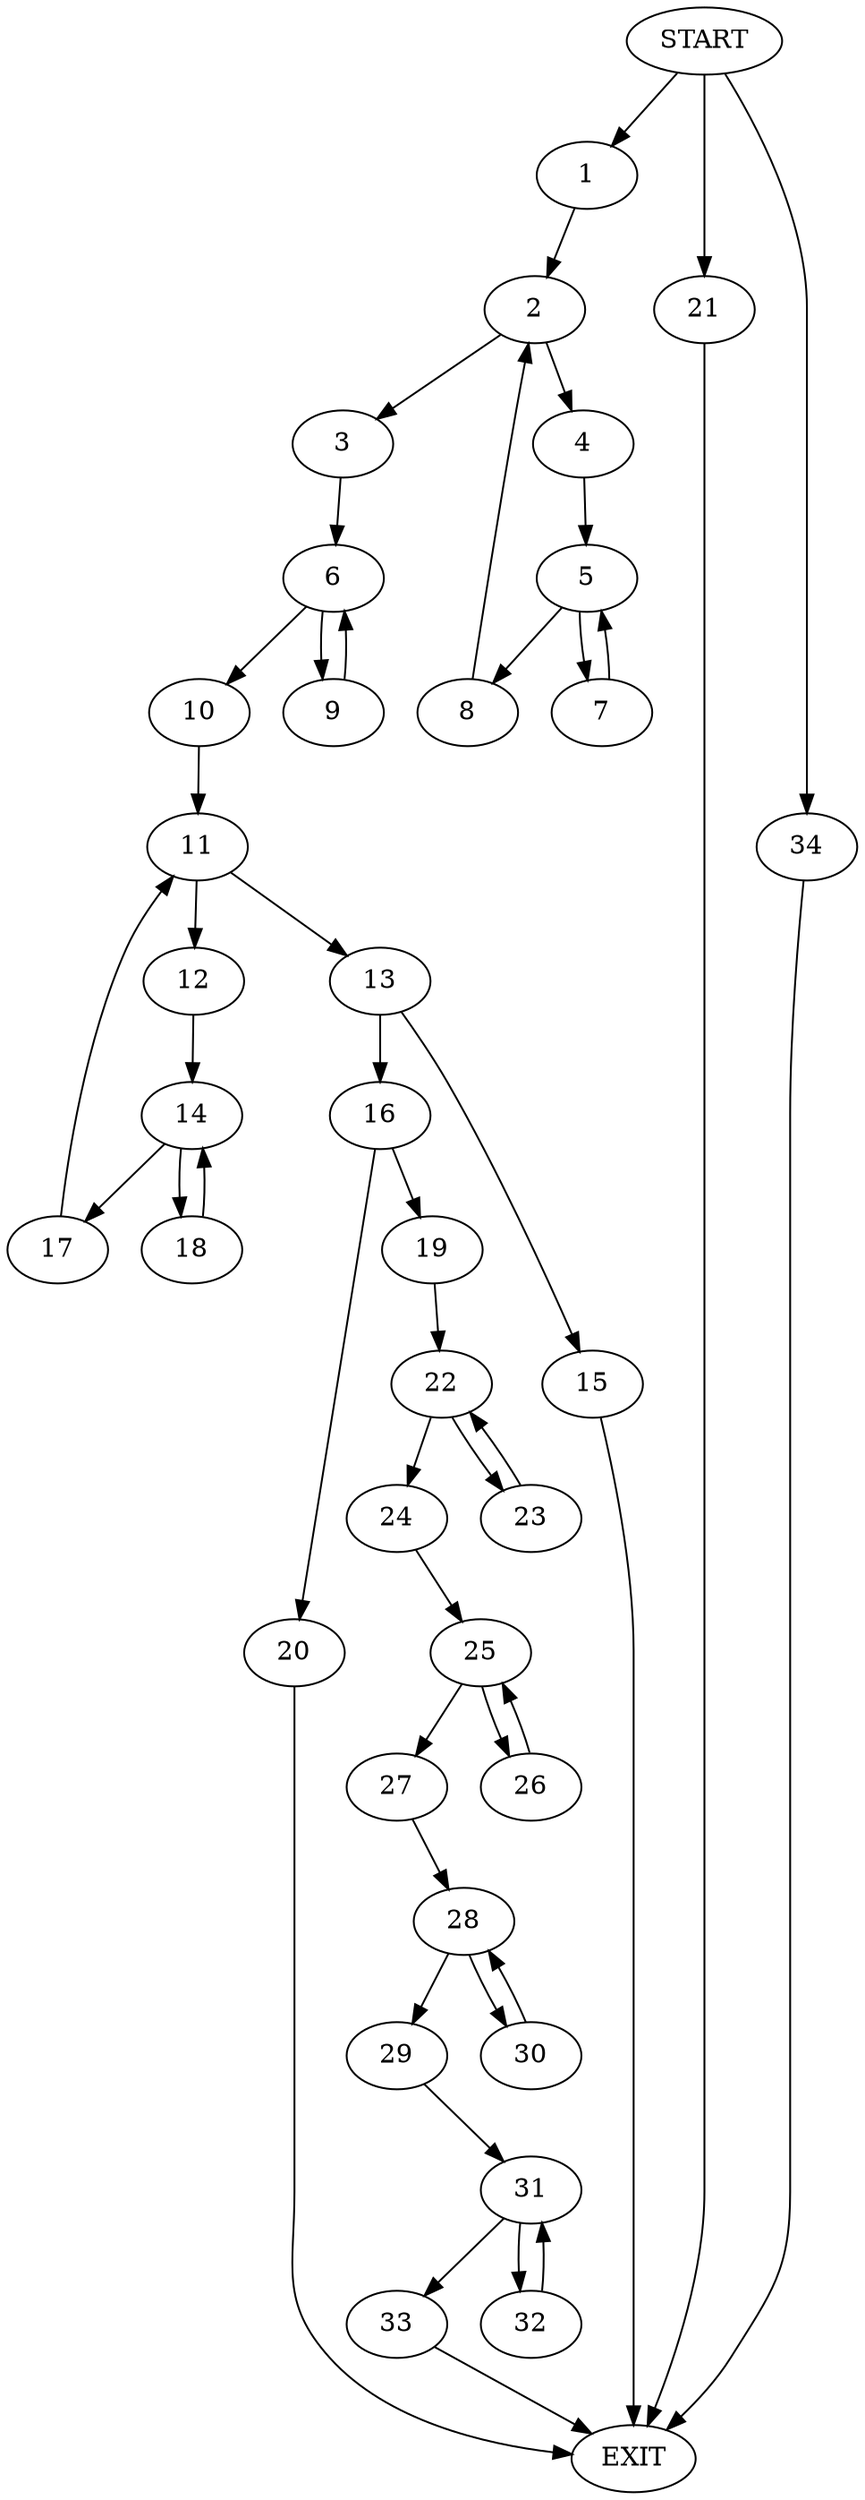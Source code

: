 digraph {
0 [label="START"]
35 [label="EXIT"]
0 -> 1
1 -> 2
2 -> 3
2 -> 4
4 -> 5
3 -> 6
5 -> 7
5 -> 8
7 -> 5
8 -> 2
6 -> 9
6 -> 10
9 -> 6
10 -> 11
11 -> 12
11 -> 13
12 -> 14
13 -> 15
13 -> 16
14 -> 17
14 -> 18
18 -> 14
17 -> 11
15 -> 35
16 -> 19
16 -> 20
0 -> 21
21 -> 35
20 -> 35
19 -> 22
22 -> 23
22 -> 24
23 -> 22
24 -> 25
25 -> 26
25 -> 27
26 -> 25
27 -> 28
28 -> 29
28 -> 30
30 -> 28
29 -> 31
31 -> 32
31 -> 33
33 -> 35
32 -> 31
0 -> 34
34 -> 35
}
